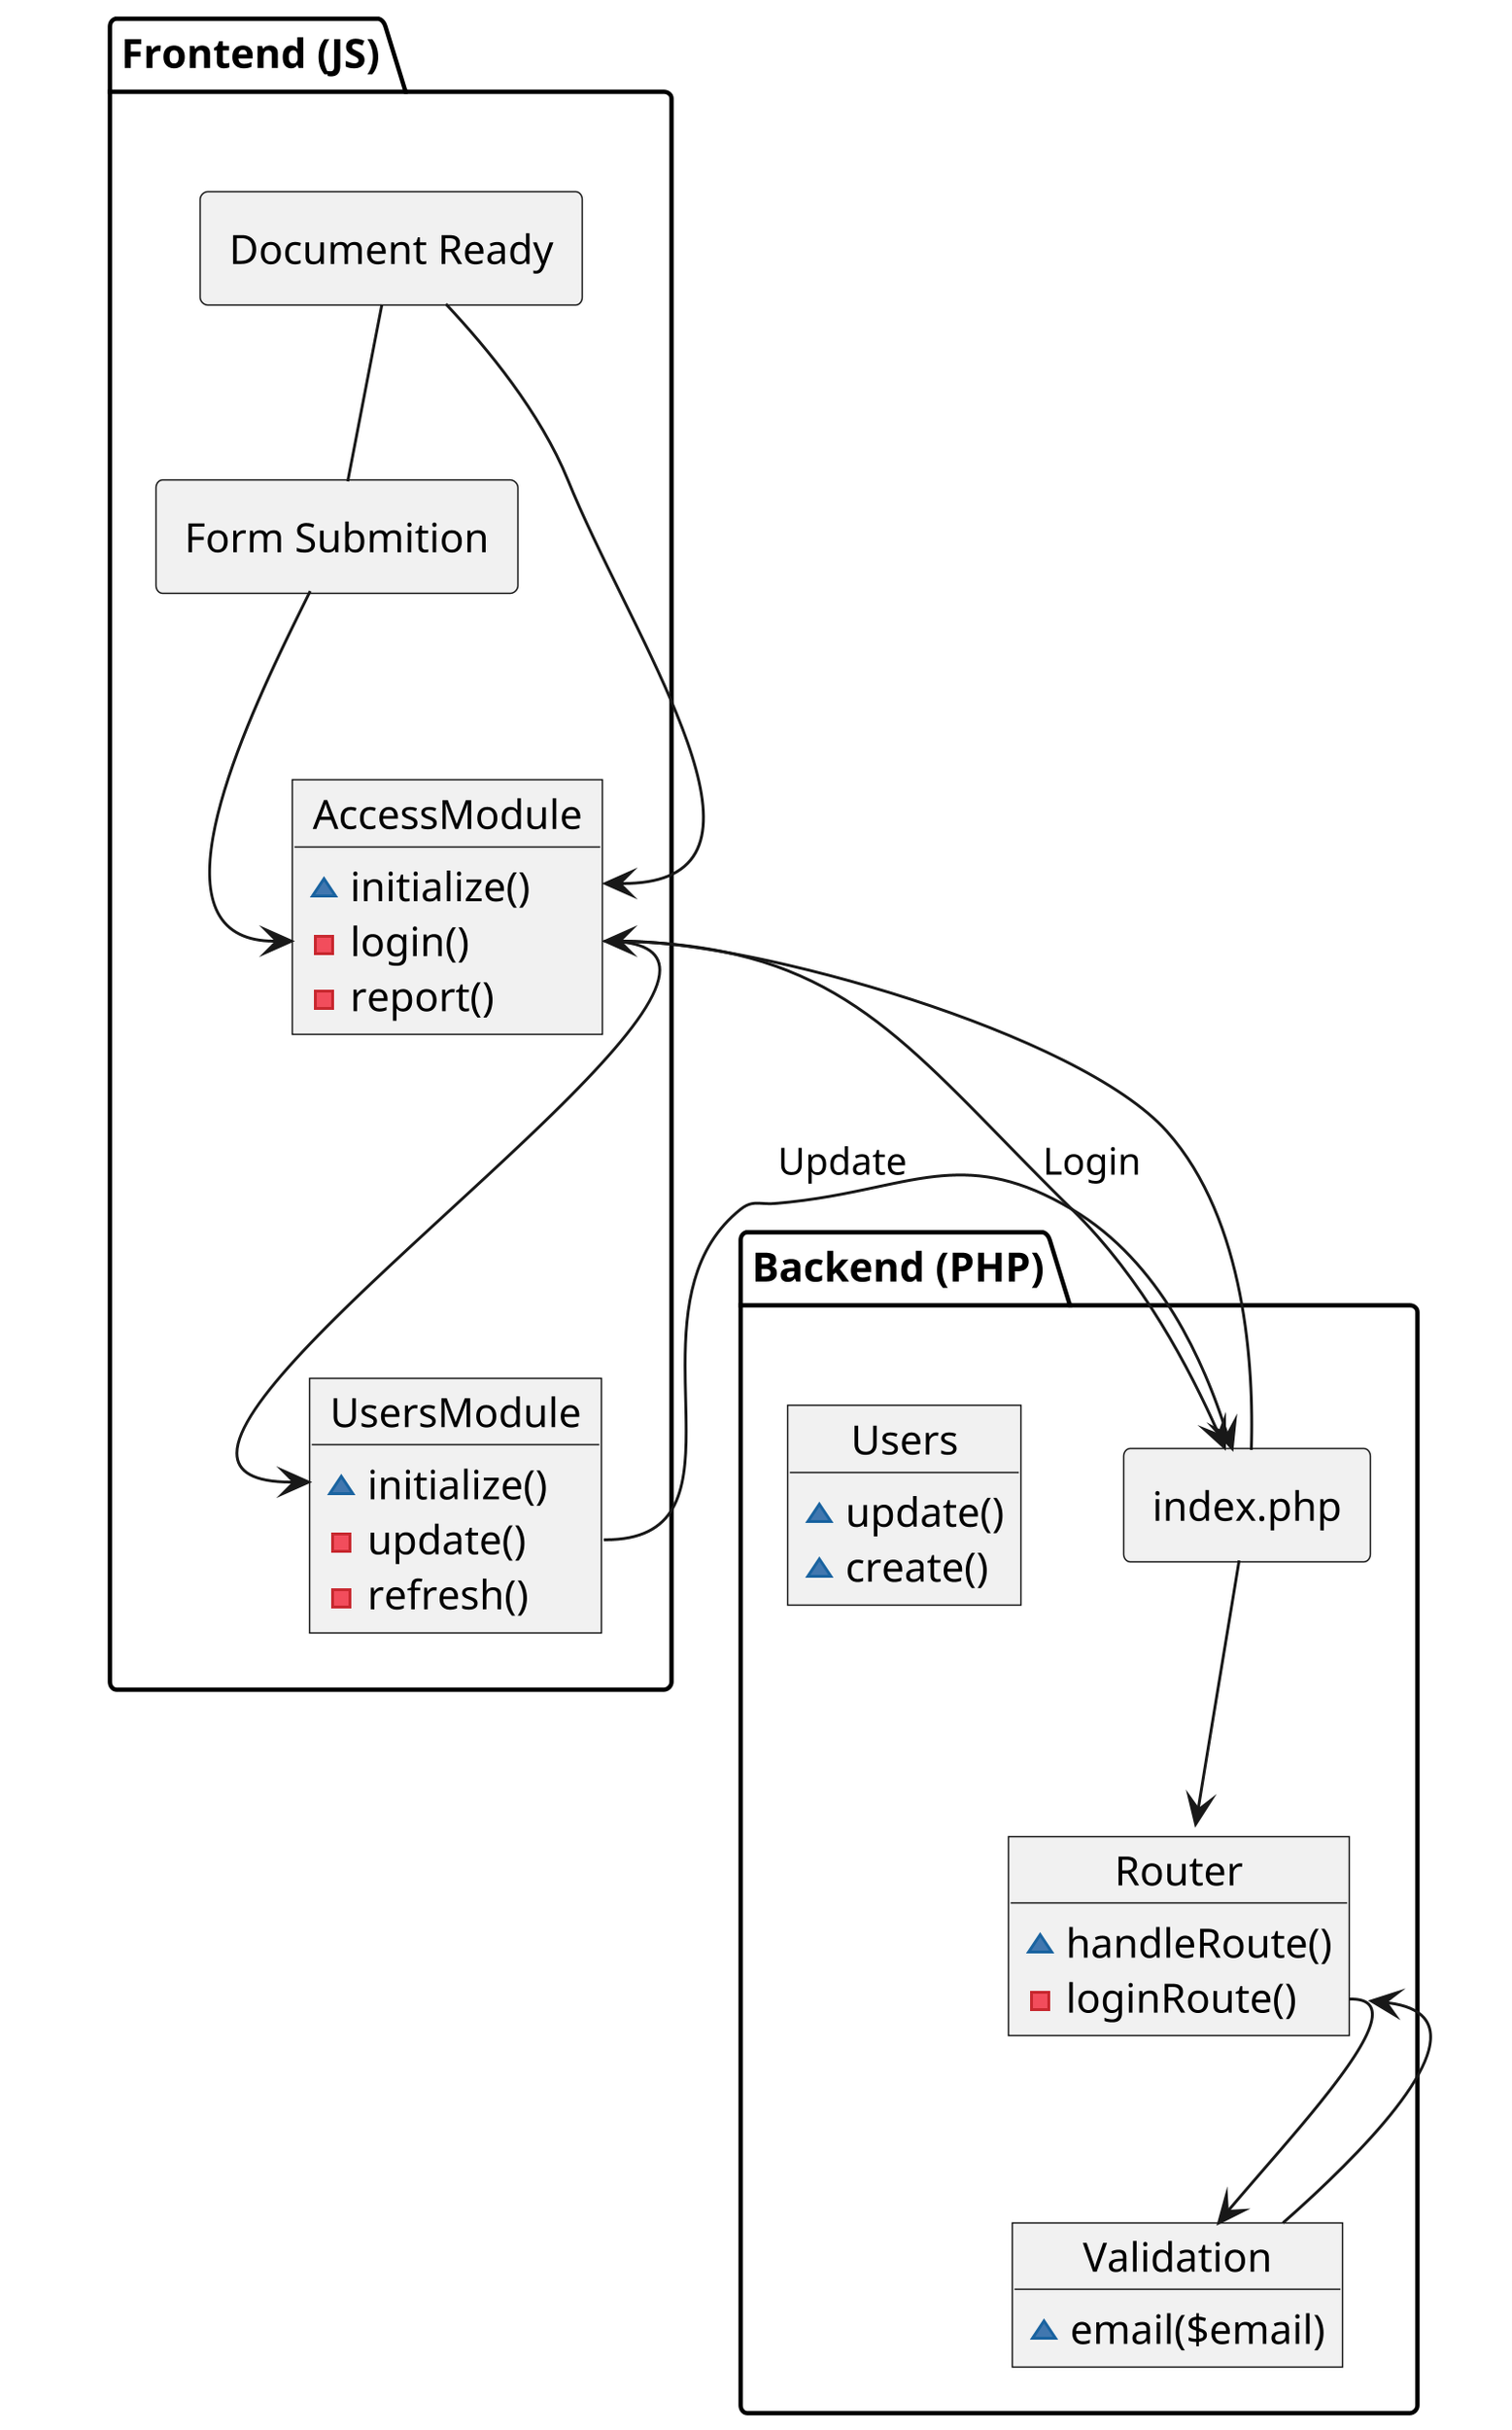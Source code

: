 @startuml
allowmixing
scale 3

package "Frontend (JS)" as PFrontend {
  agent "Form Submition" as AFormSubmition
  agent "Document Ready" as ADomReady

  object AccessModule {
    ~initialize()
    -login()
    -report()
  }

  object UsersModule {
    ~initialize()
    -update()
    -refresh()
  }

  ADomReady -- AFormSubmition
  ADomReady --> AccessModule::initialize
  AFormSubmition --> AccessModule::login
  AccessModule::login --> UsersModule::initialize
}

package "Backend (PHP)" as PBackend {
  agent "index.php" as ABackendIndex

  object Router {
    ~handleRoute()
    -loginRoute()
  }

  object Users {
    ~update()
    ~create()
  }

  object Validation {
    ~email($email)
  }

  ABackendIndex --> Router
  Router::loginRoute --> Validation
  Validation --> Router
}

AccessModule::login --> ABackendIndex : Login
ABackendIndex --> AccessModule::login
UsersModule::update --> ABackendIndex : Update

@enduml
